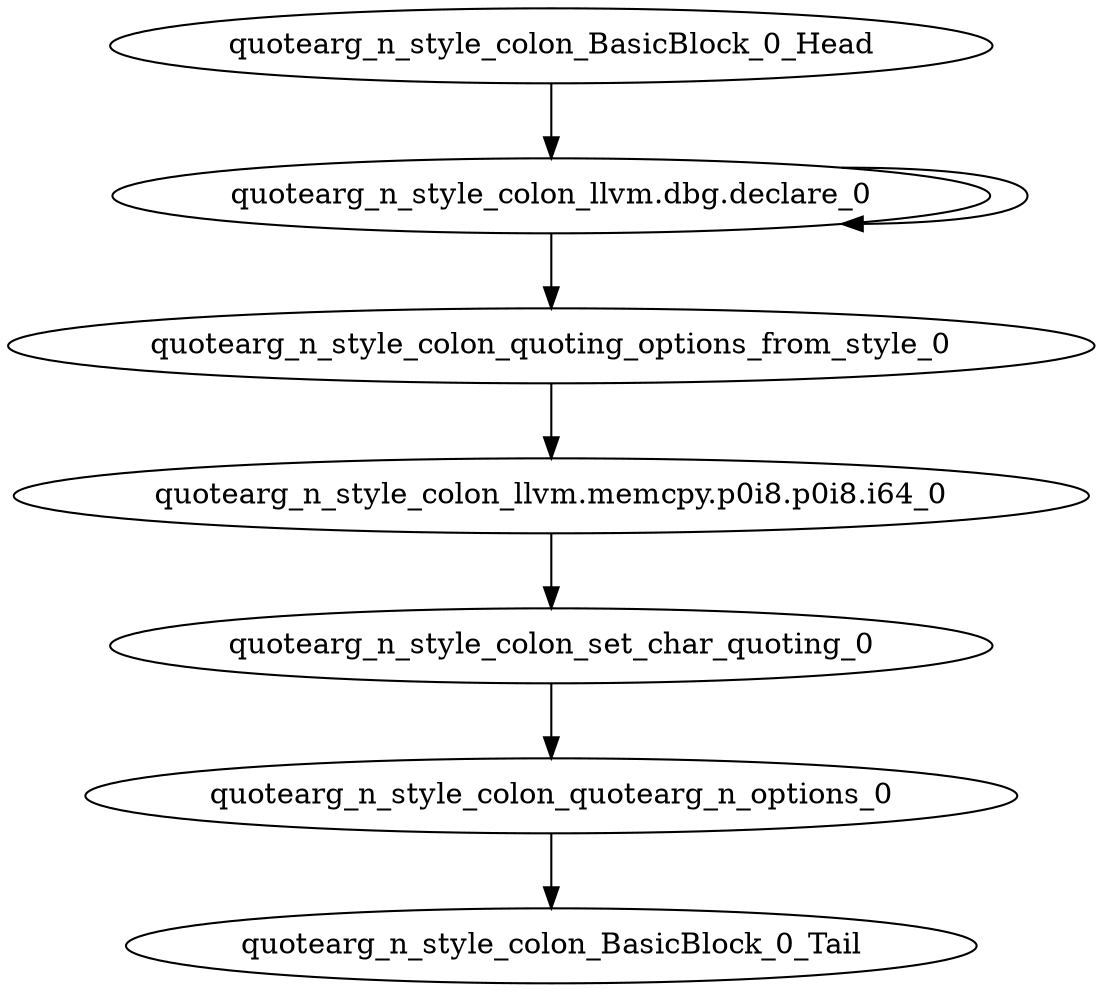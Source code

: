 digraph G {
    "quotearg_n_style_colon_llvm.dbg.declare_0" -> "quotearg_n_style_colon_llvm.dbg.declare_0"
    "quotearg_n_style_colon_llvm.dbg.declare_0" -> "quotearg_n_style_colon_quoting_options_from_style_0"
    "quotearg_n_style_colon_llvm.memcpy.p0i8.p0i8.i64_0" -> "quotearg_n_style_colon_set_char_quoting_0"
    "quotearg_n_style_colon_BasicBlock_0_Head" -> "quotearg_n_style_colon_llvm.dbg.declare_0"
    "quotearg_n_style_colon_quotearg_n_options_0" -> "quotearg_n_style_colon_BasicBlock_0_Tail"
    "quotearg_n_style_colon_set_char_quoting_0" -> "quotearg_n_style_colon_quotearg_n_options_0"
    "quotearg_n_style_colon_quoting_options_from_style_0" -> "quotearg_n_style_colon_llvm.memcpy.p0i8.p0i8.i64_0"
}
